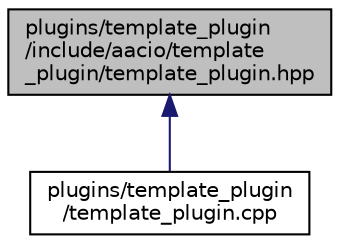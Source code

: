 digraph "plugins/template_plugin/include/aacio/template_plugin/template_plugin.hpp"
{
  edge [fontname="Helvetica",fontsize="10",labelfontname="Helvetica",labelfontsize="10"];
  node [fontname="Helvetica",fontsize="10",shape=record];
  Node11 [label="plugins/template_plugin\l/include/aacio/template\l_plugin/template_plugin.hpp",height=0.2,width=0.4,color="black", fillcolor="grey75", style="filled", fontcolor="black"];
  Node11 -> Node12 [dir="back",color="midnightblue",fontsize="10",style="solid",fontname="Helvetica"];
  Node12 [label="plugins/template_plugin\l/template_plugin.cpp",height=0.2,width=0.4,color="black", fillcolor="white", style="filled",URL="$template__plugin_8cpp.html"];
}
